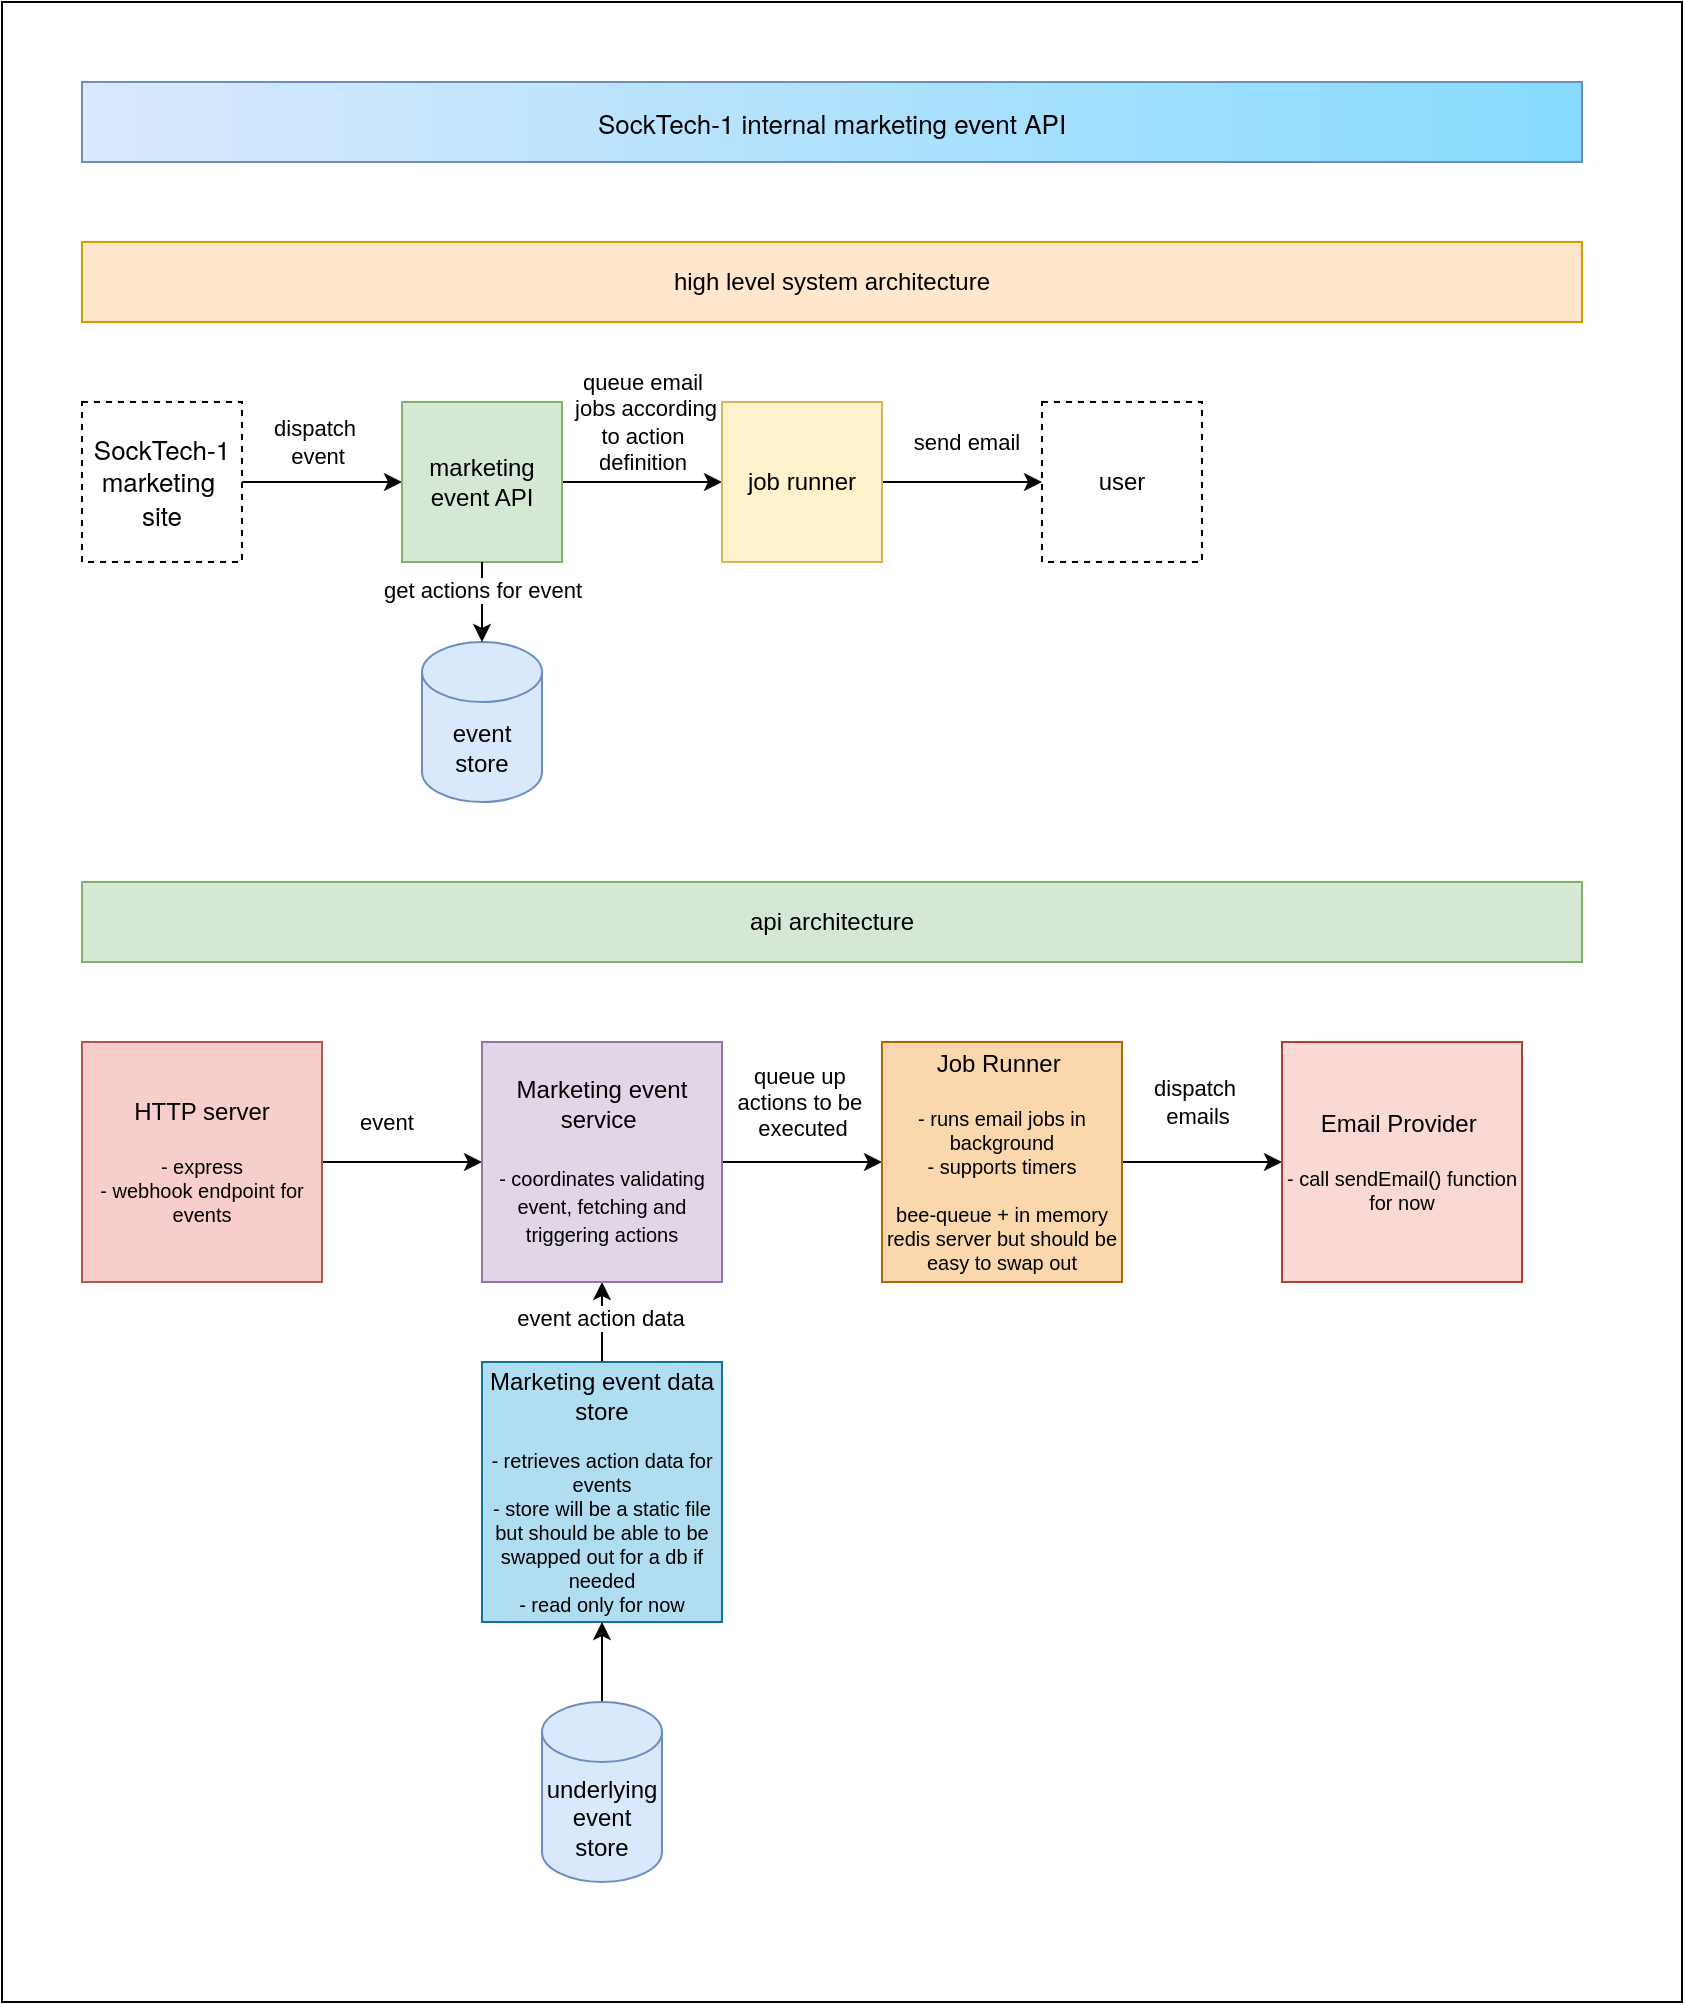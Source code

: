 <mxfile version="24.6.4" type="device">
  <diagram name="Page-1" id="Mj47GKIRpnS4HvQr7QjO">
    <mxGraphModel dx="1026" dy="605" grid="1" gridSize="10" guides="1" tooltips="1" connect="1" arrows="1" fold="1" page="1" pageScale="1" pageWidth="827" pageHeight="1169" math="0" shadow="0">
      <root>
        <mxCell id="0" />
        <mxCell id="1" parent="0" />
        <mxCell id="SMoT0oA4fTauASkVyLD7-44" value="" style="rounded=0;whiteSpace=wrap;html=1;fillColor=none;" vertex="1" parent="1">
          <mxGeometry width="840" height="1000" as="geometry" />
        </mxCell>
        <mxCell id="SMoT0oA4fTauASkVyLD7-1" value="event store" style="shape=cylinder3;whiteSpace=wrap;html=1;boundedLbl=1;backgroundOutline=1;size=15;fillColor=#dae8fc;strokeColor=#6c8ebf;" vertex="1" parent="1">
          <mxGeometry x="210" y="320" width="60" height="80" as="geometry" />
        </mxCell>
        <mxCell id="SMoT0oA4fTauASkVyLD7-2" value="high level system architecture" style="text;html=1;align=center;verticalAlign=middle;whiteSpace=wrap;rounded=0;fillColor=#ffe6cc;strokeColor=#d79b00;" vertex="1" parent="1">
          <mxGeometry x="40" y="120" width="750" height="40" as="geometry" />
        </mxCell>
        <mxCell id="SMoT0oA4fTauASkVyLD7-3" value="&lt;p style=&quot;margin: 0px; font-variant-numeric: normal; font-variant-east-asian: normal; font-variant-alternates: normal; font-kerning: auto; font-optical-sizing: auto; font-feature-settings: normal; font-variation-settings: normal; font-variant-position: normal; font-stretch: normal; font-size: 13px; line-height: normal; font-family: &amp;quot;Helvetica Neue&amp;quot;; text-align: start;&quot; class=&quot;p1&quot;&gt;SockTech-1 internal marketing event API&lt;/p&gt;" style="text;html=1;align=center;verticalAlign=middle;whiteSpace=wrap;rounded=0;fillColor=#dae8fc;strokeColor=#6c8ebf;gradientColor=#87DBFF;gradientDirection=east;" vertex="1" parent="1">
          <mxGeometry x="40" y="40" width="750" height="40" as="geometry" />
        </mxCell>
        <mxCell id="SMoT0oA4fTauASkVyLD7-9" style="edgeStyle=orthogonalEdgeStyle;rounded=0;orthogonalLoop=1;jettySize=auto;html=1;exitX=1;exitY=0.5;exitDx=0;exitDy=0;entryX=0;entryY=0.5;entryDx=0;entryDy=0;" edge="1" parent="1" source="SMoT0oA4fTauASkVyLD7-5" target="SMoT0oA4fTauASkVyLD7-6">
          <mxGeometry relative="1" as="geometry" />
        </mxCell>
        <mxCell id="SMoT0oA4fTauASkVyLD7-10" value="dispatch&lt;div&gt;&amp;nbsp;event&lt;/div&gt;" style="edgeLabel;html=1;align=center;verticalAlign=middle;resizable=0;points=[];" vertex="1" connectable="0" parent="SMoT0oA4fTauASkVyLD7-9">
          <mxGeometry x="-0.1" y="-1" relative="1" as="geometry">
            <mxPoint y="-21" as="offset" />
          </mxGeometry>
        </mxCell>
        <mxCell id="SMoT0oA4fTauASkVyLD7-5" value="&lt;span style=&quot;font-family: &amp;quot;Helvetica Neue&amp;quot;; font-size: 13px; text-align: start;&quot;&gt;SockTech-1&lt;/span&gt;&lt;div&gt;&lt;span style=&quot;font-family: &amp;quot;Helvetica Neue&amp;quot;; font-size: 13px; text-align: start;&quot;&gt;marketing&amp;nbsp;&lt;/span&gt;&lt;/div&gt;&lt;div&gt;&lt;span style=&quot;font-family: &amp;quot;Helvetica Neue&amp;quot;; font-size: 13px; text-align: start;&quot;&gt;site&lt;/span&gt;&lt;/div&gt;" style="whiteSpace=wrap;html=1;aspect=fixed;dashed=1;" vertex="1" parent="1">
          <mxGeometry x="40" y="200" width="80" height="80" as="geometry" />
        </mxCell>
        <mxCell id="SMoT0oA4fTauASkVyLD7-16" style="edgeStyle=orthogonalEdgeStyle;rounded=0;orthogonalLoop=1;jettySize=auto;html=1;exitX=1;exitY=0.5;exitDx=0;exitDy=0;" edge="1" parent="1" source="SMoT0oA4fTauASkVyLD7-6">
          <mxGeometry relative="1" as="geometry">
            <mxPoint x="360" y="240" as="targetPoint" />
          </mxGeometry>
        </mxCell>
        <mxCell id="SMoT0oA4fTauASkVyLD7-18" value="queue email&lt;div&gt;&amp;nbsp;jobs according&lt;/div&gt;&lt;div&gt;&amp;nbsp;to action&amp;nbsp;&lt;/div&gt;&lt;div&gt;definition&lt;/div&gt;" style="edgeLabel;html=1;align=center;verticalAlign=middle;resizable=0;points=[];labelBackgroundColor=none;" vertex="1" connectable="0" parent="SMoT0oA4fTauASkVyLD7-16">
          <mxGeometry x="-0.006" y="-2" relative="1" as="geometry">
            <mxPoint x="2" y="-30" as="offset" />
          </mxGeometry>
        </mxCell>
        <mxCell id="SMoT0oA4fTauASkVyLD7-6" value="marketing event API" style="rounded=0;whiteSpace=wrap;html=1;fillColor=#d5e8d4;strokeColor=#82b366;" vertex="1" parent="1">
          <mxGeometry x="200" y="200" width="80" height="80" as="geometry" />
        </mxCell>
        <mxCell id="SMoT0oA4fTauASkVyLD7-12" style="edgeStyle=orthogonalEdgeStyle;rounded=0;orthogonalLoop=1;jettySize=auto;html=1;exitX=0.5;exitY=1;exitDx=0;exitDy=0;entryX=0.5;entryY=0;entryDx=0;entryDy=0;entryPerimeter=0;" edge="1" parent="1" source="SMoT0oA4fTauASkVyLD7-6" target="SMoT0oA4fTauASkVyLD7-1">
          <mxGeometry relative="1" as="geometry" />
        </mxCell>
        <mxCell id="SMoT0oA4fTauASkVyLD7-13" value="get actions for event" style="edgeLabel;html=1;align=center;verticalAlign=middle;resizable=0;points=[];" vertex="1" connectable="0" parent="SMoT0oA4fTauASkVyLD7-12">
          <mxGeometry x="0.24" relative="1" as="geometry">
            <mxPoint y="-11" as="offset" />
          </mxGeometry>
        </mxCell>
        <mxCell id="SMoT0oA4fTauASkVyLD7-21" style="edgeStyle=orthogonalEdgeStyle;rounded=0;orthogonalLoop=1;jettySize=auto;html=1;exitX=1;exitY=0.5;exitDx=0;exitDy=0;entryX=0;entryY=0.5;entryDx=0;entryDy=0;" edge="1" parent="1" source="SMoT0oA4fTauASkVyLD7-17" target="SMoT0oA4fTauASkVyLD7-20">
          <mxGeometry relative="1" as="geometry" />
        </mxCell>
        <mxCell id="SMoT0oA4fTauASkVyLD7-22" value="send email" style="edgeLabel;html=1;align=center;verticalAlign=middle;resizable=0;points=[];" vertex="1" connectable="0" parent="SMoT0oA4fTauASkVyLD7-21">
          <mxGeometry x="0.05" y="3" relative="1" as="geometry">
            <mxPoint y="-17" as="offset" />
          </mxGeometry>
        </mxCell>
        <mxCell id="SMoT0oA4fTauASkVyLD7-17" value="job runner" style="rounded=0;whiteSpace=wrap;html=1;fillColor=#fff2cc;strokeColor=#d6b656;" vertex="1" parent="1">
          <mxGeometry x="360" y="200" width="80" height="80" as="geometry" />
        </mxCell>
        <mxCell id="SMoT0oA4fTauASkVyLD7-20" value="user" style="rounded=0;whiteSpace=wrap;html=1;dashed=1;" vertex="1" parent="1">
          <mxGeometry x="520" y="200" width="80" height="80" as="geometry" />
        </mxCell>
        <mxCell id="SMoT0oA4fTauASkVyLD7-23" value="api architecture" style="text;html=1;align=center;verticalAlign=middle;whiteSpace=wrap;rounded=0;fillColor=#d5e8d4;strokeColor=#82b366;" vertex="1" parent="1">
          <mxGeometry x="40" y="440" width="750" height="40" as="geometry" />
        </mxCell>
        <mxCell id="SMoT0oA4fTauASkVyLD7-34" style="edgeStyle=orthogonalEdgeStyle;rounded=0;orthogonalLoop=1;jettySize=auto;html=1;exitX=1;exitY=0.5;exitDx=0;exitDy=0;entryX=0;entryY=0.5;entryDx=0;entryDy=0;" edge="1" parent="1" source="SMoT0oA4fTauASkVyLD7-24" target="SMoT0oA4fTauASkVyLD7-29">
          <mxGeometry relative="1" as="geometry" />
        </mxCell>
        <mxCell id="SMoT0oA4fTauASkVyLD7-35" value="event" style="edgeLabel;html=1;align=center;verticalAlign=middle;resizable=0;points=[];" vertex="1" connectable="0" parent="SMoT0oA4fTauASkVyLD7-34">
          <mxGeometry x="-0.2" relative="1" as="geometry">
            <mxPoint y="-20" as="offset" />
          </mxGeometry>
        </mxCell>
        <mxCell id="SMoT0oA4fTauASkVyLD7-24" value="&lt;div&gt;HTTP server&lt;/div&gt;&lt;div&gt;&lt;br&gt;&lt;/div&gt;&lt;div style=&quot;font-size: 10px;&quot;&gt;- express&lt;br&gt;&lt;div&gt;&lt;span style=&quot;background-color: initial;&quot;&gt;&lt;font style=&quot;font-size: 10px;&quot;&gt;- webhook endpoint for events&lt;/font&gt;&lt;/span&gt;&lt;/div&gt;&lt;/div&gt;" style="rounded=0;whiteSpace=wrap;html=1;fillColor=#f8cecc;strokeColor=#b85450;" vertex="1" parent="1">
          <mxGeometry x="40" y="520" width="120" height="120" as="geometry" />
        </mxCell>
        <mxCell id="SMoT0oA4fTauASkVyLD7-33" style="edgeStyle=orthogonalEdgeStyle;rounded=0;orthogonalLoop=1;jettySize=auto;html=1;exitX=0.5;exitY=0;exitDx=0;exitDy=0;entryX=0.5;entryY=1;entryDx=0;entryDy=0;" edge="1" parent="1" source="SMoT0oA4fTauASkVyLD7-25" target="SMoT0oA4fTauASkVyLD7-29">
          <mxGeometry relative="1" as="geometry" />
        </mxCell>
        <mxCell id="SMoT0oA4fTauASkVyLD7-36" value="event action data" style="edgeLabel;html=1;align=center;verticalAlign=middle;resizable=0;points=[];" vertex="1" connectable="0" parent="SMoT0oA4fTauASkVyLD7-33">
          <mxGeometry x="0.1" y="1" relative="1" as="geometry">
            <mxPoint as="offset" />
          </mxGeometry>
        </mxCell>
        <mxCell id="SMoT0oA4fTauASkVyLD7-25" value="Marketing event data store&lt;div style=&quot;font-size: 10px;&quot;&gt;&lt;br&gt;&lt;div style=&quot;&quot;&gt;- retrieves action data for events&lt;/div&gt;&lt;div style=&quot;&quot;&gt;- store will be a static file but should be able to be swapped out for a db if needed&lt;/div&gt;&lt;div style=&quot;&quot;&gt;- read only for now&lt;/div&gt;&lt;/div&gt;" style="rounded=0;whiteSpace=wrap;html=1;fillColor=#b1ddf0;strokeColor=#10739e;" vertex="1" parent="1">
          <mxGeometry x="240" y="680" width="120" height="130" as="geometry" />
        </mxCell>
        <mxCell id="SMoT0oA4fTauASkVyLD7-32" style="edgeStyle=orthogonalEdgeStyle;rounded=0;orthogonalLoop=1;jettySize=auto;html=1;exitX=0.5;exitY=0;exitDx=0;exitDy=0;exitPerimeter=0;entryX=0.5;entryY=1;entryDx=0;entryDy=0;" edge="1" parent="1" source="SMoT0oA4fTauASkVyLD7-26" target="SMoT0oA4fTauASkVyLD7-25">
          <mxGeometry relative="1" as="geometry" />
        </mxCell>
        <mxCell id="SMoT0oA4fTauASkVyLD7-26" value="&lt;div&gt;underlying&lt;/div&gt;event store" style="shape=cylinder3;whiteSpace=wrap;html=1;boundedLbl=1;backgroundOutline=1;size=15;fillColor=#dae8fc;strokeColor=#6c8ebf;" vertex="1" parent="1">
          <mxGeometry x="270" y="850" width="60" height="90" as="geometry" />
        </mxCell>
        <mxCell id="SMoT0oA4fTauASkVyLD7-38" style="edgeStyle=orthogonalEdgeStyle;rounded=0;orthogonalLoop=1;jettySize=auto;html=1;exitX=1;exitY=0.5;exitDx=0;exitDy=0;entryX=0;entryY=0.5;entryDx=0;entryDy=0;" edge="1" parent="1" source="SMoT0oA4fTauASkVyLD7-29" target="SMoT0oA4fTauASkVyLD7-37">
          <mxGeometry relative="1" as="geometry" />
        </mxCell>
        <mxCell id="SMoT0oA4fTauASkVyLD7-39" value="queue up&amp;nbsp;&lt;div&gt;actions to be&amp;nbsp;&lt;/div&gt;&lt;div&gt;executed&lt;/div&gt;" style="edgeLabel;html=1;align=center;verticalAlign=middle;resizable=0;points=[];" vertex="1" connectable="0" parent="SMoT0oA4fTauASkVyLD7-38">
          <mxGeometry x="-0.125" y="-2" relative="1" as="geometry">
            <mxPoint x="5" y="-32" as="offset" />
          </mxGeometry>
        </mxCell>
        <mxCell id="SMoT0oA4fTauASkVyLD7-29" value="Marketing event service&amp;nbsp;&lt;div&gt;&lt;br&gt;&lt;/div&gt;&lt;div&gt;&lt;font style=&quot;font-size: 10px;&quot;&gt;- coordinates validating event, fetching and triggering actions&lt;/font&gt;&lt;/div&gt;" style="rounded=0;whiteSpace=wrap;html=1;fillColor=#e1d5e7;strokeColor=#9673a6;" vertex="1" parent="1">
          <mxGeometry x="240" y="520" width="120" height="120" as="geometry" />
        </mxCell>
        <mxCell id="SMoT0oA4fTauASkVyLD7-40" style="edgeStyle=orthogonalEdgeStyle;rounded=0;orthogonalLoop=1;jettySize=auto;html=1;exitX=1;exitY=0.5;exitDx=0;exitDy=0;" edge="1" parent="1" source="SMoT0oA4fTauASkVyLD7-37">
          <mxGeometry relative="1" as="geometry">
            <mxPoint x="640" y="580" as="targetPoint" />
          </mxGeometry>
        </mxCell>
        <mxCell id="SMoT0oA4fTauASkVyLD7-43" value="dispatch&lt;div&gt;&amp;nbsp;emails&lt;/div&gt;" style="edgeLabel;html=1;align=center;verticalAlign=middle;resizable=0;points=[];" vertex="1" connectable="0" parent="SMoT0oA4fTauASkVyLD7-40">
          <mxGeometry x="-0.106" y="2" relative="1" as="geometry">
            <mxPoint y="-28" as="offset" />
          </mxGeometry>
        </mxCell>
        <mxCell id="SMoT0oA4fTauASkVyLD7-37" value="Job Runner&amp;nbsp;&lt;div&gt;&lt;br&gt;&lt;/div&gt;&lt;div style=&quot;font-size: 10px;&quot;&gt;&lt;div style=&quot;&quot;&gt;-&amp;nbsp;runs email jobs in background&lt;/div&gt;&lt;div style=&quot;&quot;&gt;- supports timers&lt;/div&gt;&lt;div style=&quot;&quot;&gt;&lt;br&gt;&lt;/div&gt;&lt;div style=&quot;&quot;&gt;bee-queue + in memory redis server but should be easy to swap out&lt;/div&gt;&lt;/div&gt;" style="rounded=0;whiteSpace=wrap;html=1;fillColor=#fad7ac;strokeColor=#b46504;" vertex="1" parent="1">
          <mxGeometry x="440" y="520" width="120" height="120" as="geometry" />
        </mxCell>
        <mxCell id="SMoT0oA4fTauASkVyLD7-42" value="&lt;div&gt;Email Provider&amp;nbsp;&lt;/div&gt;&lt;div&gt;&lt;br&gt;&lt;/div&gt;&lt;div style=&quot;font-size: 10px;&quot;&gt;&lt;div style=&quot;&quot;&gt;- call&amp;nbsp;&lt;span style=&quot;background-color: initial;&quot;&gt;sendEmail() function for now&lt;/span&gt;&lt;/div&gt;&lt;/div&gt;" style="rounded=0;whiteSpace=wrap;html=1;fillColor=#fad9d5;strokeColor=#ae4132;" vertex="1" parent="1">
          <mxGeometry x="640" y="520" width="120" height="120" as="geometry" />
        </mxCell>
      </root>
    </mxGraphModel>
  </diagram>
</mxfile>
